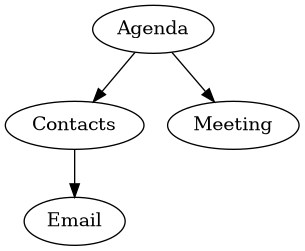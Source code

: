 @startuml
digraph xpto {
Agenda
Contacts
Meeting
Email
Agenda -> Contacts
Agenda -> Meeting
Contacts -> Email
}
@enduml
